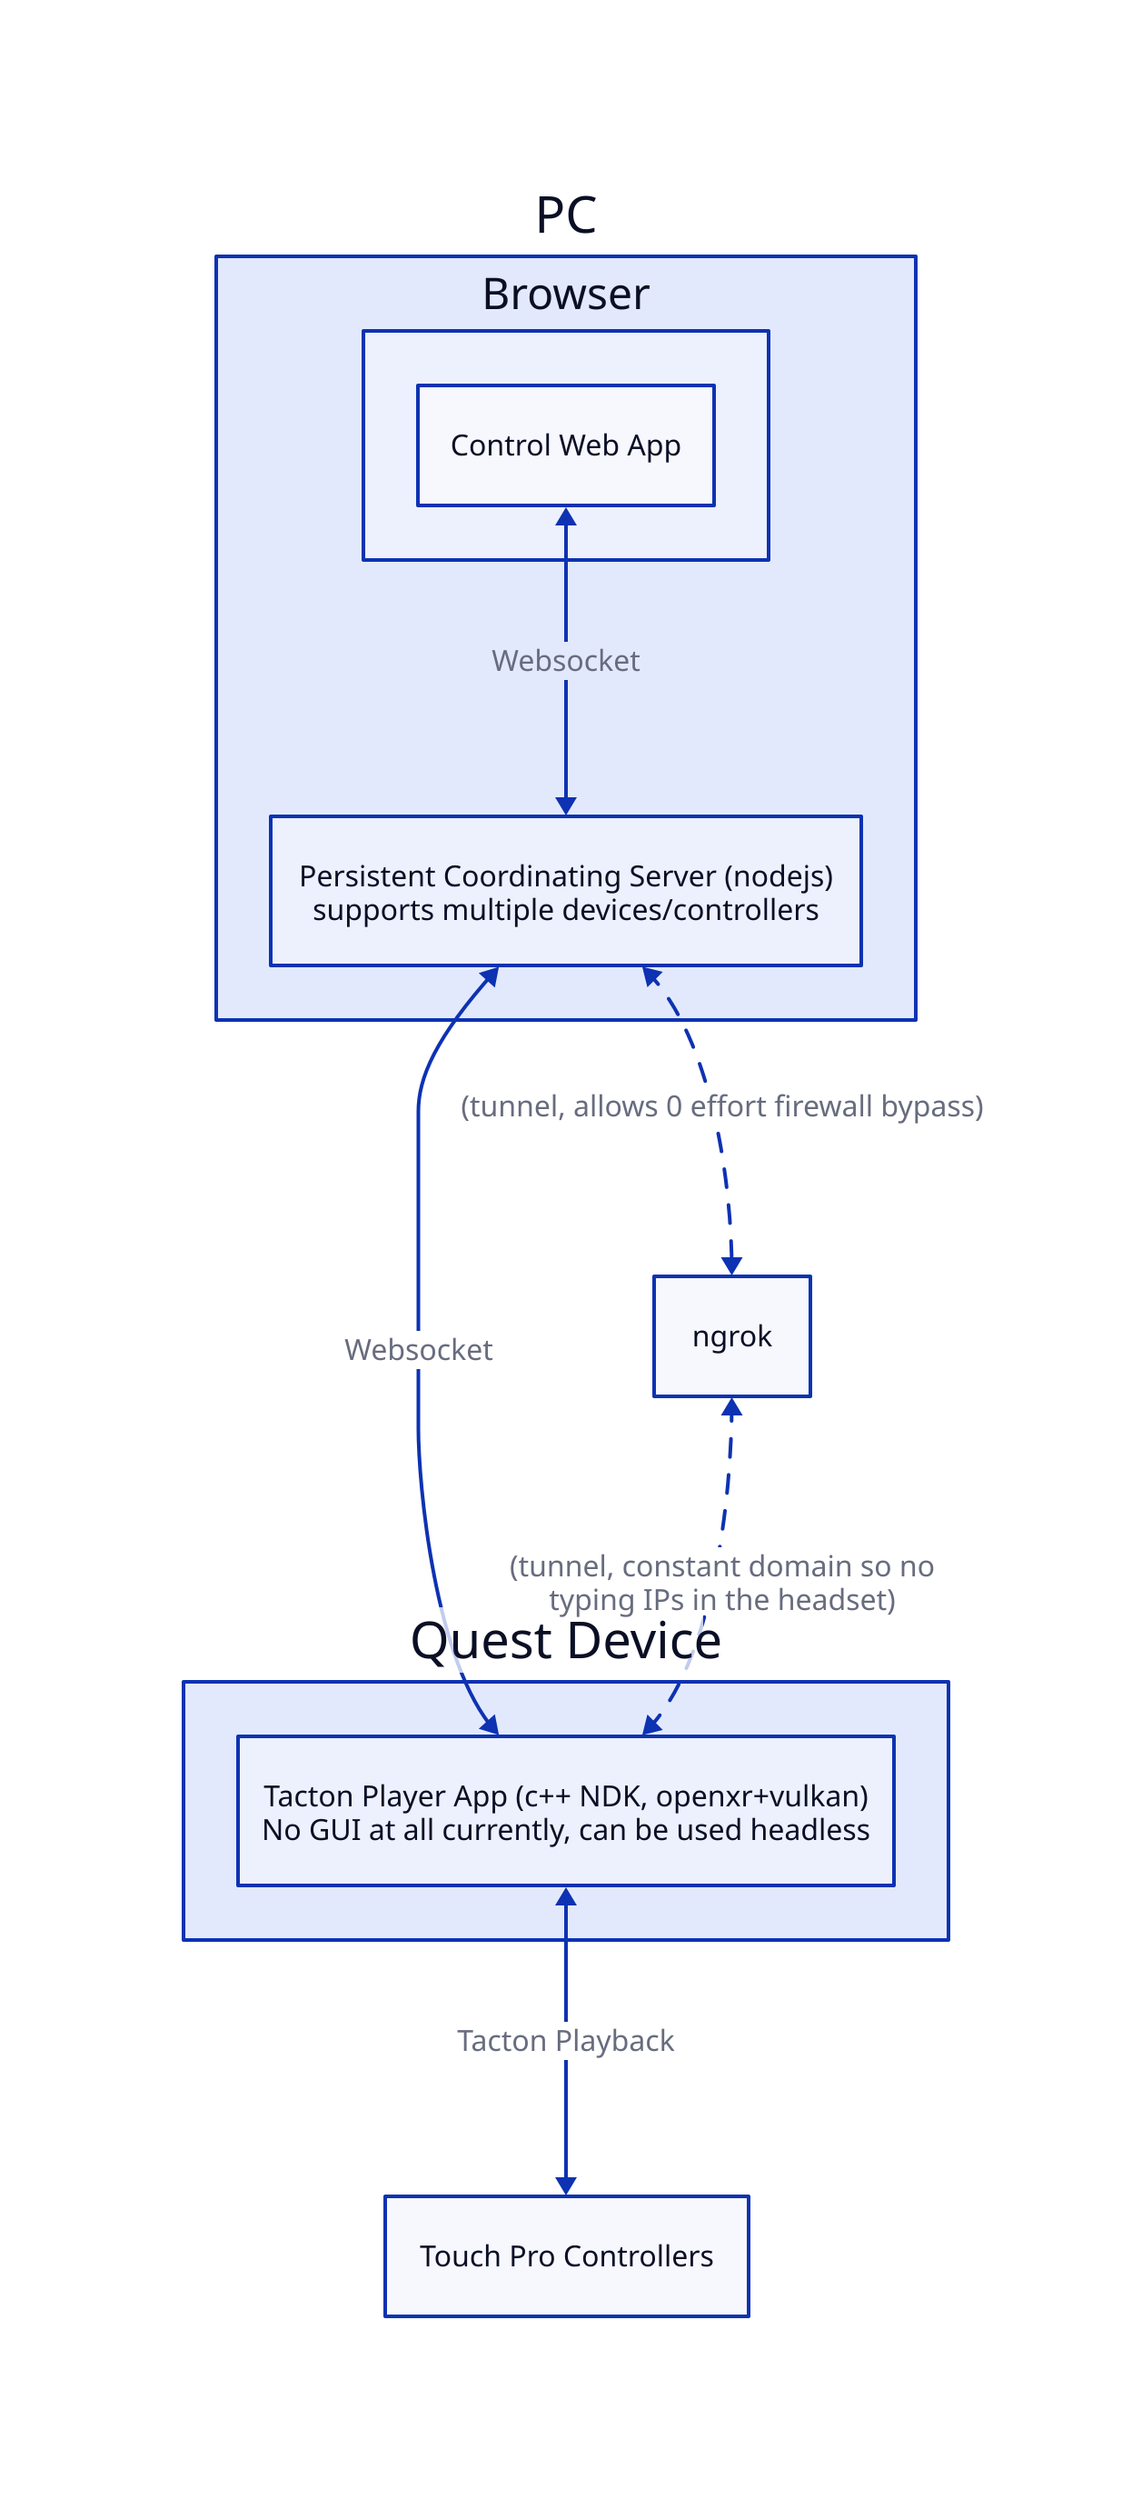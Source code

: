 quest: Quest Device {
	happlay: Tacton Player App (c++ NDK, openxr+vulkan)\nNo GUI at all currently, can be used headless
}
touchpro: Touch Pro Controllers
quest.happlay <-> touchpro: Tacton Playback

pc: PC {
	browser: Browser {
		controlwapp: Control Web App
	}

	server: Persistent Coordinating Server (nodejs)\nsupports multiple devices/controllers

	browser.controlwapp <-> server: Websocket
}
pc.server <-> quest.happlay: Websocket

pc.server <-> ngrok: (tunnel, allows 0 effort firewall bypass) {
	style.stroke-dash: 5
}
ngrok <-> quest.happlay: (tunnel, constant domain so no\ntyping IPs in the headset) {
	style.stroke-dash: 5
}



